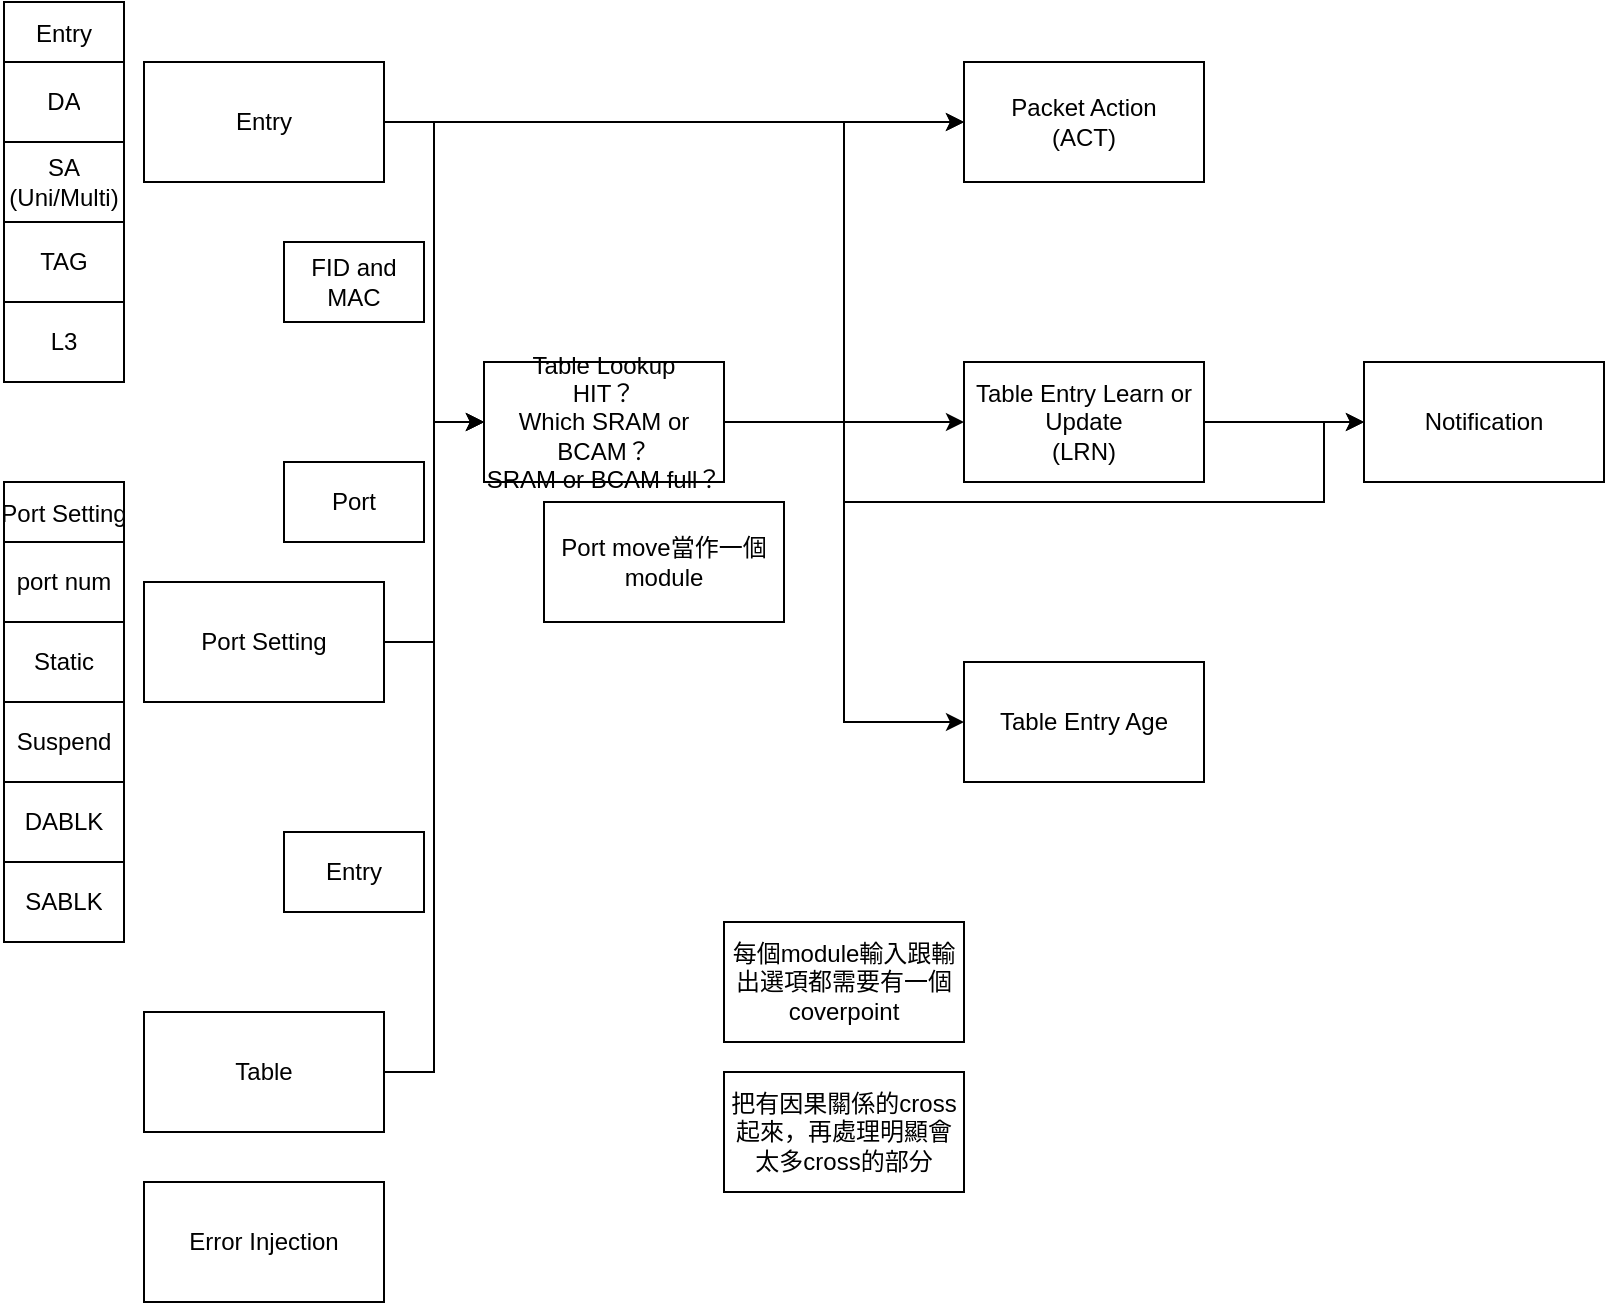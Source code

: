 <mxfile version="16.5.6" type="github">
  <diagram id="RYxesC6GKuMK5YFyHAlI" name="Page-1">
    <mxGraphModel dx="1422" dy="762" grid="1" gridSize="10" guides="1" tooltips="1" connect="1" arrows="1" fold="1" page="1" pageScale="1" pageWidth="827" pageHeight="1169" math="0" shadow="0">
      <root>
        <mxCell id="0" />
        <mxCell id="1" parent="0" />
        <mxCell id="wqJMQl04LIo_0otmr0Y4-9" style="edgeStyle=orthogonalEdgeStyle;rounded=0;orthogonalLoop=1;jettySize=auto;html=1;entryX=0;entryY=0.5;entryDx=0;entryDy=0;" edge="1" parent="1" source="wqJMQl04LIo_0otmr0Y4-1" target="wqJMQl04LIo_0otmr0Y4-3">
          <mxGeometry relative="1" as="geometry" />
        </mxCell>
        <mxCell id="wqJMQl04LIo_0otmr0Y4-12" style="edgeStyle=orthogonalEdgeStyle;rounded=0;orthogonalLoop=1;jettySize=auto;html=1;entryX=0;entryY=0.5;entryDx=0;entryDy=0;" edge="1" parent="1" source="wqJMQl04LIo_0otmr0Y4-1" target="wqJMQl04LIo_0otmr0Y4-4">
          <mxGeometry relative="1" as="geometry">
            <mxPoint x="460" y="160" as="targetPoint" />
            <Array as="points">
              <mxPoint x="220" y="80" />
              <mxPoint x="220" y="80" />
            </Array>
          </mxGeometry>
        </mxCell>
        <mxCell id="wqJMQl04LIo_0otmr0Y4-1" value="Entry" style="rounded=0;whiteSpace=wrap;html=1;gradientColor=none;" vertex="1" parent="1">
          <mxGeometry x="80" y="50" width="120" height="60" as="geometry" />
        </mxCell>
        <mxCell id="wqJMQl04LIo_0otmr0Y4-10" style="edgeStyle=orthogonalEdgeStyle;rounded=0;orthogonalLoop=1;jettySize=auto;html=1;entryX=0;entryY=0.5;entryDx=0;entryDy=0;" edge="1" parent="1" source="wqJMQl04LIo_0otmr0Y4-2" target="wqJMQl04LIo_0otmr0Y4-3">
          <mxGeometry relative="1" as="geometry" />
        </mxCell>
        <mxCell id="wqJMQl04LIo_0otmr0Y4-2" value="Port Setting" style="rounded=0;whiteSpace=wrap;html=1;" vertex="1" parent="1">
          <mxGeometry x="80" y="310" width="120" height="60" as="geometry" />
        </mxCell>
        <mxCell id="wqJMQl04LIo_0otmr0Y4-11" style="edgeStyle=orthogonalEdgeStyle;rounded=0;orthogonalLoop=1;jettySize=auto;html=1;entryX=0;entryY=0.5;entryDx=0;entryDy=0;" edge="1" parent="1" source="wqJMQl04LIo_0otmr0Y4-3" target="wqJMQl04LIo_0otmr0Y4-4">
          <mxGeometry relative="1" as="geometry" />
        </mxCell>
        <mxCell id="wqJMQl04LIo_0otmr0Y4-13" style="edgeStyle=orthogonalEdgeStyle;rounded=0;orthogonalLoop=1;jettySize=auto;html=1;entryX=0;entryY=0.5;entryDx=0;entryDy=0;" edge="1" parent="1" source="wqJMQl04LIo_0otmr0Y4-3" target="wqJMQl04LIo_0otmr0Y4-5">
          <mxGeometry relative="1" as="geometry" />
        </mxCell>
        <mxCell id="wqJMQl04LIo_0otmr0Y4-15" style="edgeStyle=orthogonalEdgeStyle;rounded=0;orthogonalLoop=1;jettySize=auto;html=1;entryX=0;entryY=0.5;entryDx=0;entryDy=0;" edge="1" parent="1" source="wqJMQl04LIo_0otmr0Y4-3" target="wqJMQl04LIo_0otmr0Y4-8">
          <mxGeometry relative="1" as="geometry">
            <Array as="points">
              <mxPoint x="430" y="230" />
              <mxPoint x="430" y="270" />
              <mxPoint x="670" y="270" />
            </Array>
          </mxGeometry>
        </mxCell>
        <mxCell id="wqJMQl04LIo_0otmr0Y4-16" style="edgeStyle=orthogonalEdgeStyle;rounded=0;orthogonalLoop=1;jettySize=auto;html=1;entryX=0;entryY=0.5;entryDx=0;entryDy=0;" edge="1" parent="1" source="wqJMQl04LIo_0otmr0Y4-3" target="wqJMQl04LIo_0otmr0Y4-6">
          <mxGeometry relative="1" as="geometry" />
        </mxCell>
        <mxCell id="wqJMQl04LIo_0otmr0Y4-3" value="Table Lookup&lt;br&gt;HIT？&lt;br&gt;Which SRAM or BCAM？&lt;br&gt;SRAM or BCAM full？" style="rounded=0;whiteSpace=wrap;html=1;" vertex="1" parent="1">
          <mxGeometry x="250" y="200" width="120" height="60" as="geometry" />
        </mxCell>
        <mxCell id="wqJMQl04LIo_0otmr0Y4-4" value="Packet Action&lt;br&gt;(ACT)" style="rounded=0;whiteSpace=wrap;html=1;" vertex="1" parent="1">
          <mxGeometry x="490" y="50" width="120" height="60" as="geometry" />
        </mxCell>
        <mxCell id="wqJMQl04LIo_0otmr0Y4-19" style="edgeStyle=orthogonalEdgeStyle;rounded=0;orthogonalLoop=1;jettySize=auto;html=1;entryX=0;entryY=0.5;entryDx=0;entryDy=0;" edge="1" parent="1" source="wqJMQl04LIo_0otmr0Y4-5" target="wqJMQl04LIo_0otmr0Y4-8">
          <mxGeometry relative="1" as="geometry" />
        </mxCell>
        <mxCell id="wqJMQl04LIo_0otmr0Y4-5" value="Table Entry Learn or Update&lt;br&gt;(LRN)" style="rounded=0;whiteSpace=wrap;html=1;" vertex="1" parent="1">
          <mxGeometry x="490" y="200" width="120" height="60" as="geometry" />
        </mxCell>
        <mxCell id="wqJMQl04LIo_0otmr0Y4-6" value="Table Entry Age" style="rounded=0;whiteSpace=wrap;html=1;" vertex="1" parent="1">
          <mxGeometry x="490" y="350" width="120" height="60" as="geometry" />
        </mxCell>
        <mxCell id="wqJMQl04LIo_0otmr0Y4-8" value="Notification" style="rounded=0;whiteSpace=wrap;html=1;" vertex="1" parent="1">
          <mxGeometry x="690" y="200" width="120" height="60" as="geometry" />
        </mxCell>
        <mxCell id="wqJMQl04LIo_0otmr0Y4-33" value="Entry" style="shape=table;startSize=30;container=1;collapsible=0;childLayout=tableLayout;" vertex="1" parent="1">
          <mxGeometry x="10" y="20" width="60" height="190" as="geometry" />
        </mxCell>
        <mxCell id="wqJMQl04LIo_0otmr0Y4-34" value="" style="shape=tableRow;horizontal=0;startSize=0;swimlaneHead=0;swimlaneBody=0;top=0;left=0;bottom=0;right=0;collapsible=0;dropTarget=0;fillColor=none;points=[[0,0.5],[1,0.5]];portConstraint=eastwest;" vertex="1" parent="wqJMQl04LIo_0otmr0Y4-33">
          <mxGeometry y="30" width="60" height="40" as="geometry" />
        </mxCell>
        <mxCell id="wqJMQl04LIo_0otmr0Y4-35" value="DA" style="shape=partialRectangle;html=1;whiteSpace=wrap;connectable=0;overflow=hidden;fillColor=none;top=0;left=0;bottom=0;right=0;pointerEvents=1;" vertex="1" parent="wqJMQl04LIo_0otmr0Y4-34">
          <mxGeometry width="60" height="40" as="geometry">
            <mxRectangle width="60" height="40" as="alternateBounds" />
          </mxGeometry>
        </mxCell>
        <mxCell id="wqJMQl04LIo_0otmr0Y4-36" value="" style="shape=tableRow;horizontal=0;startSize=0;swimlaneHead=0;swimlaneBody=0;top=0;left=0;bottom=0;right=0;collapsible=0;dropTarget=0;fillColor=none;points=[[0,0.5],[1,0.5]];portConstraint=eastwest;" vertex="1" parent="wqJMQl04LIo_0otmr0Y4-33">
          <mxGeometry y="70" width="60" height="40" as="geometry" />
        </mxCell>
        <mxCell id="wqJMQl04LIo_0otmr0Y4-37" value="SA&lt;br&gt;(Uni/Multi)" style="shape=partialRectangle;html=1;whiteSpace=wrap;connectable=0;overflow=hidden;fillColor=none;top=0;left=0;bottom=0;right=0;pointerEvents=1;" vertex="1" parent="wqJMQl04LIo_0otmr0Y4-36">
          <mxGeometry width="60" height="40" as="geometry">
            <mxRectangle width="60" height="40" as="alternateBounds" />
          </mxGeometry>
        </mxCell>
        <mxCell id="wqJMQl04LIo_0otmr0Y4-38" value="" style="shape=tableRow;horizontal=0;startSize=0;swimlaneHead=0;swimlaneBody=0;top=0;left=0;bottom=0;right=0;collapsible=0;dropTarget=0;fillColor=none;points=[[0,0.5],[1,0.5]];portConstraint=eastwest;" vertex="1" parent="wqJMQl04LIo_0otmr0Y4-33">
          <mxGeometry y="110" width="60" height="40" as="geometry" />
        </mxCell>
        <mxCell id="wqJMQl04LIo_0otmr0Y4-39" value="TAG" style="shape=partialRectangle;html=1;whiteSpace=wrap;connectable=0;overflow=hidden;fillColor=none;top=0;left=0;bottom=0;right=0;pointerEvents=1;" vertex="1" parent="wqJMQl04LIo_0otmr0Y4-38">
          <mxGeometry width="60" height="40" as="geometry">
            <mxRectangle width="60" height="40" as="alternateBounds" />
          </mxGeometry>
        </mxCell>
        <mxCell id="wqJMQl04LIo_0otmr0Y4-40" value="" style="shape=tableRow;horizontal=0;startSize=0;swimlaneHead=0;swimlaneBody=0;top=0;left=0;bottom=0;right=0;collapsible=0;dropTarget=0;fillColor=none;points=[[0,0.5],[1,0.5]];portConstraint=eastwest;" vertex="1" parent="wqJMQl04LIo_0otmr0Y4-33">
          <mxGeometry y="150" width="60" height="40" as="geometry" />
        </mxCell>
        <mxCell id="wqJMQl04LIo_0otmr0Y4-41" value="L3" style="shape=partialRectangle;html=1;whiteSpace=wrap;connectable=0;overflow=hidden;fillColor=none;top=0;left=0;bottom=0;right=0;pointerEvents=1;" vertex="1" parent="wqJMQl04LIo_0otmr0Y4-40">
          <mxGeometry width="60" height="40" as="geometry">
            <mxRectangle width="60" height="40" as="alternateBounds" />
          </mxGeometry>
        </mxCell>
        <mxCell id="wqJMQl04LIo_0otmr0Y4-45" value="Port Setting" style="shape=table;startSize=30;container=1;collapsible=0;childLayout=tableLayout;" vertex="1" parent="1">
          <mxGeometry x="10" y="260" width="60" height="230" as="geometry" />
        </mxCell>
        <mxCell id="wqJMQl04LIo_0otmr0Y4-46" value="" style="shape=tableRow;horizontal=0;startSize=0;swimlaneHead=0;swimlaneBody=0;top=0;left=0;bottom=0;right=0;collapsible=0;dropTarget=0;fillColor=none;points=[[0,0.5],[1,0.5]];portConstraint=eastwest;" vertex="1" parent="wqJMQl04LIo_0otmr0Y4-45">
          <mxGeometry y="30" width="60" height="40" as="geometry" />
        </mxCell>
        <mxCell id="wqJMQl04LIo_0otmr0Y4-47" value="port num" style="shape=partialRectangle;html=1;whiteSpace=wrap;connectable=0;overflow=hidden;fillColor=none;top=0;left=0;bottom=0;right=0;pointerEvents=1;" vertex="1" parent="wqJMQl04LIo_0otmr0Y4-46">
          <mxGeometry width="60" height="40" as="geometry">
            <mxRectangle width="60" height="40" as="alternateBounds" />
          </mxGeometry>
        </mxCell>
        <mxCell id="wqJMQl04LIo_0otmr0Y4-48" value="" style="shape=tableRow;horizontal=0;startSize=0;swimlaneHead=0;swimlaneBody=0;top=0;left=0;bottom=0;right=0;collapsible=0;dropTarget=0;fillColor=none;points=[[0,0.5],[1,0.5]];portConstraint=eastwest;" vertex="1" parent="wqJMQl04LIo_0otmr0Y4-45">
          <mxGeometry y="70" width="60" height="40" as="geometry" />
        </mxCell>
        <mxCell id="wqJMQl04LIo_0otmr0Y4-49" value="Static" style="shape=partialRectangle;html=1;whiteSpace=wrap;connectable=0;overflow=hidden;fillColor=none;top=0;left=0;bottom=0;right=0;pointerEvents=1;" vertex="1" parent="wqJMQl04LIo_0otmr0Y4-48">
          <mxGeometry width="60" height="40" as="geometry">
            <mxRectangle width="60" height="40" as="alternateBounds" />
          </mxGeometry>
        </mxCell>
        <mxCell id="wqJMQl04LIo_0otmr0Y4-50" value="" style="shape=tableRow;horizontal=0;startSize=0;swimlaneHead=0;swimlaneBody=0;top=0;left=0;bottom=0;right=0;collapsible=0;dropTarget=0;fillColor=none;points=[[0,0.5],[1,0.5]];portConstraint=eastwest;" vertex="1" parent="wqJMQl04LIo_0otmr0Y4-45">
          <mxGeometry y="110" width="60" height="40" as="geometry" />
        </mxCell>
        <mxCell id="wqJMQl04LIo_0otmr0Y4-51" value="Suspend" style="shape=partialRectangle;html=1;whiteSpace=wrap;connectable=0;overflow=hidden;fillColor=none;top=0;left=0;bottom=0;right=0;pointerEvents=1;" vertex="1" parent="wqJMQl04LIo_0otmr0Y4-50">
          <mxGeometry width="60" height="40" as="geometry">
            <mxRectangle width="60" height="40" as="alternateBounds" />
          </mxGeometry>
        </mxCell>
        <mxCell id="wqJMQl04LIo_0otmr0Y4-52" value="" style="shape=tableRow;horizontal=0;startSize=0;swimlaneHead=0;swimlaneBody=0;top=0;left=0;bottom=0;right=0;collapsible=0;dropTarget=0;fillColor=none;points=[[0,0.5],[1,0.5]];portConstraint=eastwest;" vertex="1" parent="wqJMQl04LIo_0otmr0Y4-45">
          <mxGeometry y="150" width="60" height="40" as="geometry" />
        </mxCell>
        <mxCell id="wqJMQl04LIo_0otmr0Y4-53" value="DABLK" style="shape=partialRectangle;html=1;whiteSpace=wrap;connectable=0;overflow=hidden;fillColor=none;top=0;left=0;bottom=0;right=0;pointerEvents=1;" vertex="1" parent="wqJMQl04LIo_0otmr0Y4-52">
          <mxGeometry width="60" height="40" as="geometry">
            <mxRectangle width="60" height="40" as="alternateBounds" />
          </mxGeometry>
        </mxCell>
        <mxCell id="wqJMQl04LIo_0otmr0Y4-56" value="" style="shape=tableRow;horizontal=0;startSize=0;swimlaneHead=0;swimlaneBody=0;top=0;left=0;bottom=0;right=0;collapsible=0;dropTarget=0;fillColor=none;points=[[0,0.5],[1,0.5]];portConstraint=eastwest;" vertex="1" parent="wqJMQl04LIo_0otmr0Y4-45">
          <mxGeometry y="190" width="60" height="40" as="geometry" />
        </mxCell>
        <mxCell id="wqJMQl04LIo_0otmr0Y4-57" value="SABLK" style="shape=partialRectangle;html=1;whiteSpace=wrap;connectable=0;overflow=hidden;fillColor=none;top=0;left=0;bottom=0;right=0;pointerEvents=1;" vertex="1" parent="wqJMQl04LIo_0otmr0Y4-56">
          <mxGeometry width="60" height="40" as="geometry">
            <mxRectangle width="60" height="40" as="alternateBounds" />
          </mxGeometry>
        </mxCell>
        <mxCell id="wqJMQl04LIo_0otmr0Y4-54" value="" style="shape=tableRow;horizontal=0;startSize=0;swimlaneHead=0;swimlaneBody=0;top=0;left=0;bottom=0;right=0;collapsible=0;dropTarget=0;fillColor=none;points=[[0,0.5],[1,0.5]];portConstraint=eastwest;" vertex="1" parent="1">
          <mxGeometry x="10" y="435" width="60" height="40" as="geometry" />
        </mxCell>
        <mxCell id="wqJMQl04LIo_0otmr0Y4-58" value="FID and MAC" style="rounded=0;whiteSpace=wrap;html=1;gradientColor=none;" vertex="1" parent="1">
          <mxGeometry x="150" y="140" width="70" height="40" as="geometry" />
        </mxCell>
        <mxCell id="wqJMQl04LIo_0otmr0Y4-60" value="Port" style="rounded=0;whiteSpace=wrap;html=1;gradientColor=none;" vertex="1" parent="1">
          <mxGeometry x="150" y="250" width="70" height="40" as="geometry" />
        </mxCell>
        <mxCell id="wqJMQl04LIo_0otmr0Y4-62" style="edgeStyle=orthogonalEdgeStyle;rounded=0;orthogonalLoop=1;jettySize=auto;html=1;entryX=0;entryY=0.5;entryDx=0;entryDy=0;" edge="1" parent="1" source="wqJMQl04LIo_0otmr0Y4-61" target="wqJMQl04LIo_0otmr0Y4-3">
          <mxGeometry relative="1" as="geometry" />
        </mxCell>
        <mxCell id="wqJMQl04LIo_0otmr0Y4-61" value="Table" style="rounded=0;whiteSpace=wrap;html=1;gradientColor=none;" vertex="1" parent="1">
          <mxGeometry x="80" y="525" width="120" height="60" as="geometry" />
        </mxCell>
        <mxCell id="wqJMQl04LIo_0otmr0Y4-64" value="Entry" style="rounded=0;whiteSpace=wrap;html=1;gradientColor=none;" vertex="1" parent="1">
          <mxGeometry x="150" y="435" width="70" height="40" as="geometry" />
        </mxCell>
        <mxCell id="wqJMQl04LIo_0otmr0Y4-65" value="Error Injection" style="rounded=0;whiteSpace=wrap;html=1;gradientColor=none;" vertex="1" parent="1">
          <mxGeometry x="80" y="610" width="120" height="60" as="geometry" />
        </mxCell>
        <mxCell id="wqJMQl04LIo_0otmr0Y4-66" value="每個module輸入跟輸出選項都需要有一個coverpoint" style="rounded=0;whiteSpace=wrap;html=1;gradientColor=none;" vertex="1" parent="1">
          <mxGeometry x="370" y="480" width="120" height="60" as="geometry" />
        </mxCell>
        <mxCell id="wqJMQl04LIo_0otmr0Y4-67" value="把有因果關係的cross起來，再處理明顯會太多cross的部分" style="rounded=0;whiteSpace=wrap;html=1;gradientColor=none;" vertex="1" parent="1">
          <mxGeometry x="370" y="555" width="120" height="60" as="geometry" />
        </mxCell>
        <mxCell id="wqJMQl04LIo_0otmr0Y4-68" value="Port move當作一個module" style="rounded=0;whiteSpace=wrap;html=1;gradientColor=none;" vertex="1" parent="1">
          <mxGeometry x="280" y="270" width="120" height="60" as="geometry" />
        </mxCell>
      </root>
    </mxGraphModel>
  </diagram>
</mxfile>
